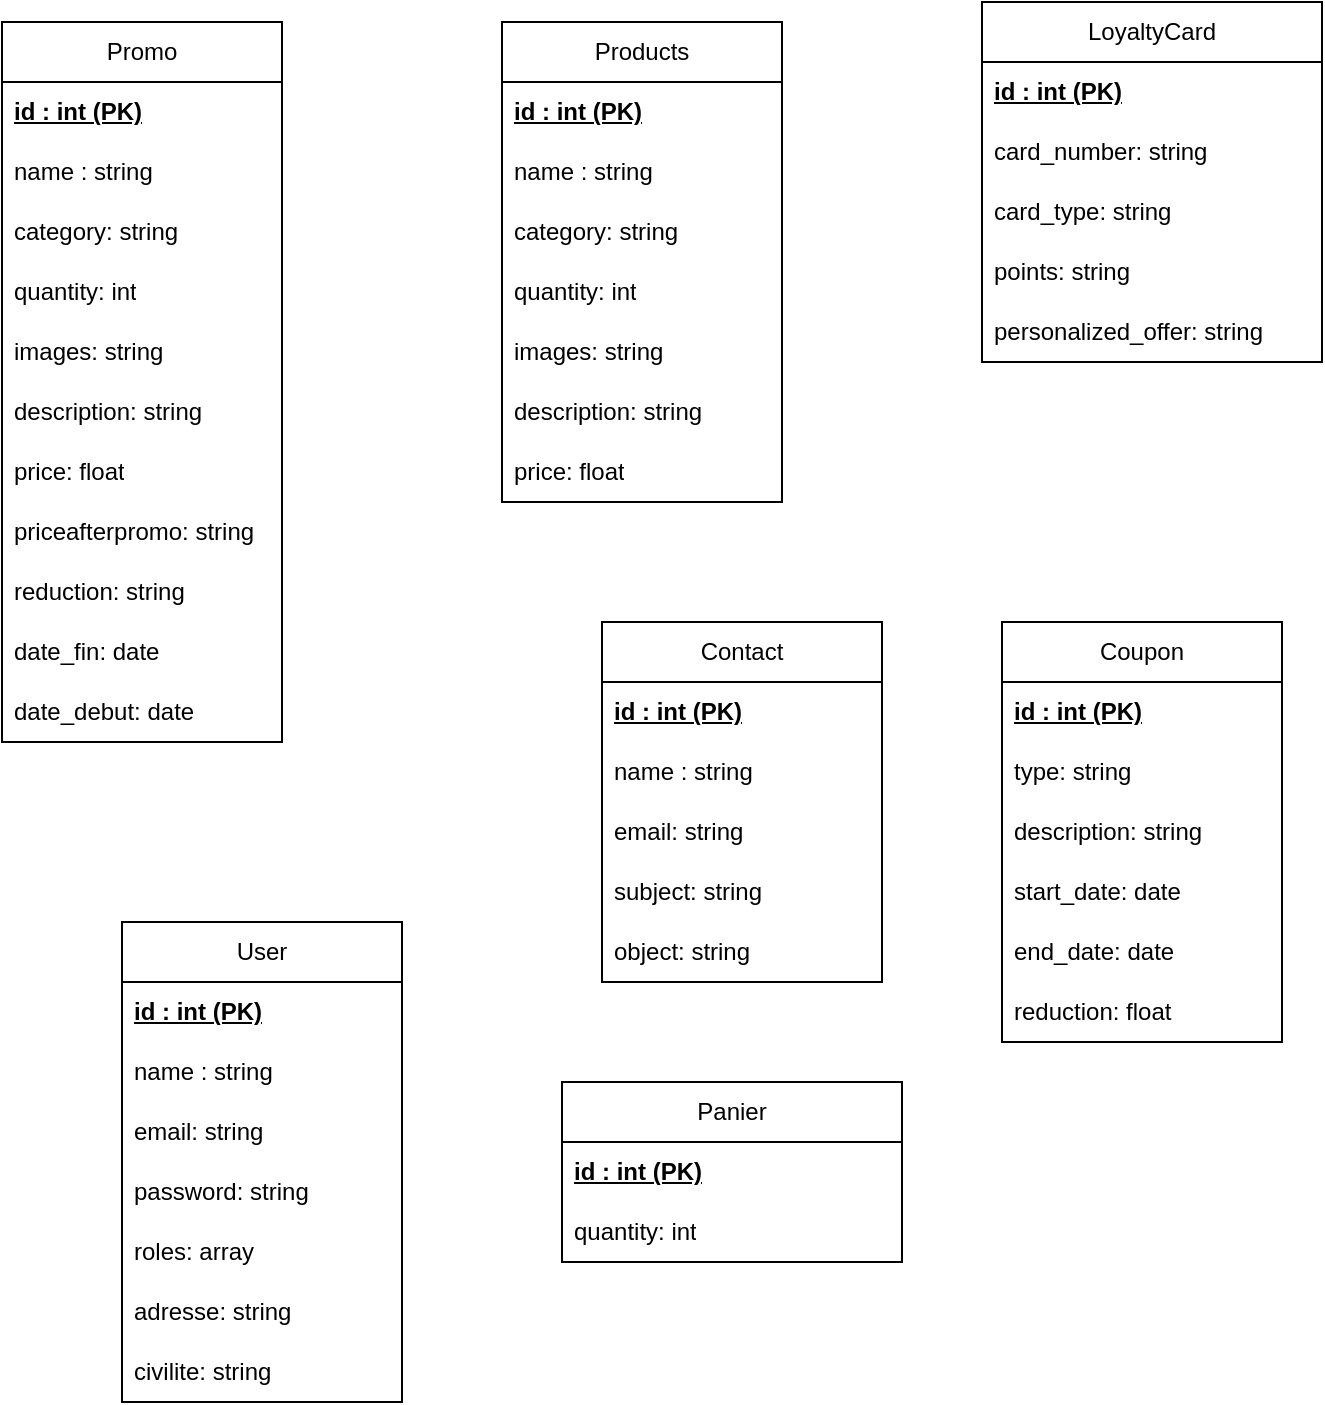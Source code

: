 <mxfile version="24.0.4" type="device">
  <diagram id="C5RBs43oDa-KdzZeNtuy" name="Page-1">
    <mxGraphModel dx="915" dy="857" grid="1" gridSize="10" guides="1" tooltips="1" connect="1" arrows="1" fold="1" page="1" pageScale="1" pageWidth="827" pageHeight="1169" math="0" shadow="0">
      <root>
        <mxCell id="WIyWlLk6GJQsqaUBKTNV-0" />
        <mxCell id="WIyWlLk6GJQsqaUBKTNV-1" parent="WIyWlLk6GJQsqaUBKTNV-0" />
        <mxCell id="gSvjklp8zwgTaSkUwsBI-1" value="Contact" style="swimlane;fontStyle=0;childLayout=stackLayout;horizontal=1;startSize=30;horizontalStack=0;resizeParent=1;resizeParentMax=0;resizeLast=0;collapsible=1;marginBottom=0;whiteSpace=wrap;html=1;" vertex="1" parent="WIyWlLk6GJQsqaUBKTNV-1">
          <mxGeometry x="340" y="470" width="140" height="180" as="geometry" />
        </mxCell>
        <mxCell id="gSvjklp8zwgTaSkUwsBI-2" value="&lt;b&gt;&lt;u&gt;id : int (PK)&lt;/u&gt;&lt;/b&gt;" style="text;strokeColor=none;fillColor=none;align=left;verticalAlign=middle;spacingLeft=4;spacingRight=4;overflow=hidden;points=[[0,0.5],[1,0.5]];portConstraint=eastwest;rotatable=0;whiteSpace=wrap;html=1;" vertex="1" parent="gSvjklp8zwgTaSkUwsBI-1">
          <mxGeometry y="30" width="140" height="30" as="geometry" />
        </mxCell>
        <mxCell id="gSvjklp8zwgTaSkUwsBI-3" value="name : string" style="text;strokeColor=none;fillColor=none;align=left;verticalAlign=middle;spacingLeft=4;spacingRight=4;overflow=hidden;points=[[0,0.5],[1,0.5]];portConstraint=eastwest;rotatable=0;whiteSpace=wrap;html=1;" vertex="1" parent="gSvjklp8zwgTaSkUwsBI-1">
          <mxGeometry y="60" width="140" height="30" as="geometry" />
        </mxCell>
        <mxCell id="gSvjklp8zwgTaSkUwsBI-4" value="email: string" style="text;strokeColor=none;fillColor=none;align=left;verticalAlign=middle;spacingLeft=4;spacingRight=4;overflow=hidden;points=[[0,0.5],[1,0.5]];portConstraint=eastwest;rotatable=0;whiteSpace=wrap;html=1;" vertex="1" parent="gSvjklp8zwgTaSkUwsBI-1">
          <mxGeometry y="90" width="140" height="30" as="geometry" />
        </mxCell>
        <mxCell id="gSvjklp8zwgTaSkUwsBI-5" value="subject: string" style="text;strokeColor=none;fillColor=none;align=left;verticalAlign=middle;spacingLeft=4;spacingRight=4;overflow=hidden;points=[[0,0.5],[1,0.5]];portConstraint=eastwest;rotatable=0;whiteSpace=wrap;html=1;" vertex="1" parent="gSvjklp8zwgTaSkUwsBI-1">
          <mxGeometry y="120" width="140" height="30" as="geometry" />
        </mxCell>
        <mxCell id="gSvjklp8zwgTaSkUwsBI-6" value="object: string" style="text;strokeColor=none;fillColor=none;align=left;verticalAlign=middle;spacingLeft=4;spacingRight=4;overflow=hidden;points=[[0,0.5],[1,0.5]];portConstraint=eastwest;rotatable=0;whiteSpace=wrap;html=1;" vertex="1" parent="gSvjklp8zwgTaSkUwsBI-1">
          <mxGeometry y="150" width="140" height="30" as="geometry" />
        </mxCell>
        <mxCell id="gSvjklp8zwgTaSkUwsBI-10" value="Coupon" style="swimlane;fontStyle=0;childLayout=stackLayout;horizontal=1;startSize=30;horizontalStack=0;resizeParent=1;resizeParentMax=0;resizeLast=0;collapsible=1;marginBottom=0;whiteSpace=wrap;html=1;" vertex="1" parent="WIyWlLk6GJQsqaUBKTNV-1">
          <mxGeometry x="540" y="470" width="140" height="210" as="geometry" />
        </mxCell>
        <mxCell id="gSvjklp8zwgTaSkUwsBI-11" value="&lt;b&gt;&lt;u&gt;id : int (PK)&lt;/u&gt;&lt;/b&gt;" style="text;strokeColor=none;fillColor=none;align=left;verticalAlign=middle;spacingLeft=4;spacingRight=4;overflow=hidden;points=[[0,0.5],[1,0.5]];portConstraint=eastwest;rotatable=0;whiteSpace=wrap;html=1;" vertex="1" parent="gSvjklp8zwgTaSkUwsBI-10">
          <mxGeometry y="30" width="140" height="30" as="geometry" />
        </mxCell>
        <mxCell id="gSvjklp8zwgTaSkUwsBI-12" value="type: string" style="text;strokeColor=none;fillColor=none;align=left;verticalAlign=middle;spacingLeft=4;spacingRight=4;overflow=hidden;points=[[0,0.5],[1,0.5]];portConstraint=eastwest;rotatable=0;whiteSpace=wrap;html=1;" vertex="1" parent="gSvjklp8zwgTaSkUwsBI-10">
          <mxGeometry y="60" width="140" height="30" as="geometry" />
        </mxCell>
        <mxCell id="gSvjklp8zwgTaSkUwsBI-13" value="description: string" style="text;strokeColor=none;fillColor=none;align=left;verticalAlign=middle;spacingLeft=4;spacingRight=4;overflow=hidden;points=[[0,0.5],[1,0.5]];portConstraint=eastwest;rotatable=0;whiteSpace=wrap;html=1;" vertex="1" parent="gSvjklp8zwgTaSkUwsBI-10">
          <mxGeometry y="90" width="140" height="30" as="geometry" />
        </mxCell>
        <mxCell id="gSvjklp8zwgTaSkUwsBI-14" value="start_date: date" style="text;strokeColor=none;fillColor=none;align=left;verticalAlign=middle;spacingLeft=4;spacingRight=4;overflow=hidden;points=[[0,0.5],[1,0.5]];portConstraint=eastwest;rotatable=0;whiteSpace=wrap;html=1;" vertex="1" parent="gSvjklp8zwgTaSkUwsBI-10">
          <mxGeometry y="120" width="140" height="30" as="geometry" />
        </mxCell>
        <mxCell id="gSvjklp8zwgTaSkUwsBI-15" value="end_date: date" style="text;strokeColor=none;fillColor=none;align=left;verticalAlign=middle;spacingLeft=4;spacingRight=4;overflow=hidden;points=[[0,0.5],[1,0.5]];portConstraint=eastwest;rotatable=0;whiteSpace=wrap;html=1;" vertex="1" parent="gSvjklp8zwgTaSkUwsBI-10">
          <mxGeometry y="150" width="140" height="30" as="geometry" />
        </mxCell>
        <mxCell id="gSvjklp8zwgTaSkUwsBI-16" value="reduction: float" style="text;strokeColor=none;fillColor=none;align=left;verticalAlign=middle;spacingLeft=4;spacingRight=4;overflow=hidden;points=[[0,0.5],[1,0.5]];portConstraint=eastwest;rotatable=0;whiteSpace=wrap;html=1;" vertex="1" parent="gSvjklp8zwgTaSkUwsBI-10">
          <mxGeometry y="180" width="140" height="30" as="geometry" />
        </mxCell>
        <mxCell id="gSvjklp8zwgTaSkUwsBI-17" value="LoyaltyCard" style="swimlane;fontStyle=0;childLayout=stackLayout;horizontal=1;startSize=30;horizontalStack=0;resizeParent=1;resizeParentMax=0;resizeLast=0;collapsible=1;marginBottom=0;whiteSpace=wrap;html=1;" vertex="1" parent="WIyWlLk6GJQsqaUBKTNV-1">
          <mxGeometry x="530" y="160" width="170" height="180" as="geometry" />
        </mxCell>
        <mxCell id="gSvjklp8zwgTaSkUwsBI-18" value="&lt;b&gt;&lt;u&gt;id : int (PK)&lt;/u&gt;&lt;/b&gt;" style="text;strokeColor=none;fillColor=none;align=left;verticalAlign=middle;spacingLeft=4;spacingRight=4;overflow=hidden;points=[[0,0.5],[1,0.5]];portConstraint=eastwest;rotatable=0;whiteSpace=wrap;html=1;" vertex="1" parent="gSvjklp8zwgTaSkUwsBI-17">
          <mxGeometry y="30" width="170" height="30" as="geometry" />
        </mxCell>
        <mxCell id="gSvjklp8zwgTaSkUwsBI-19" value="card_number: string" style="text;strokeColor=none;fillColor=none;align=left;verticalAlign=middle;spacingLeft=4;spacingRight=4;overflow=hidden;points=[[0,0.5],[1,0.5]];portConstraint=eastwest;rotatable=0;whiteSpace=wrap;html=1;" vertex="1" parent="gSvjklp8zwgTaSkUwsBI-17">
          <mxGeometry y="60" width="170" height="30" as="geometry" />
        </mxCell>
        <mxCell id="gSvjklp8zwgTaSkUwsBI-20" value="card_type: string" style="text;strokeColor=none;fillColor=none;align=left;verticalAlign=middle;spacingLeft=4;spacingRight=4;overflow=hidden;points=[[0,0.5],[1,0.5]];portConstraint=eastwest;rotatable=0;whiteSpace=wrap;html=1;" vertex="1" parent="gSvjklp8zwgTaSkUwsBI-17">
          <mxGeometry y="90" width="170" height="30" as="geometry" />
        </mxCell>
        <mxCell id="gSvjklp8zwgTaSkUwsBI-21" value="points: string" style="text;strokeColor=none;fillColor=none;align=left;verticalAlign=middle;spacingLeft=4;spacingRight=4;overflow=hidden;points=[[0,0.5],[1,0.5]];portConstraint=eastwest;rotatable=0;whiteSpace=wrap;html=1;" vertex="1" parent="gSvjklp8zwgTaSkUwsBI-17">
          <mxGeometry y="120" width="170" height="30" as="geometry" />
        </mxCell>
        <mxCell id="gSvjklp8zwgTaSkUwsBI-22" value="personalized_offer: string" style="text;strokeColor=none;fillColor=none;align=left;verticalAlign=middle;spacingLeft=4;spacingRight=4;overflow=hidden;points=[[0,0.5],[1,0.5]];portConstraint=eastwest;rotatable=0;whiteSpace=wrap;html=1;" vertex="1" parent="gSvjklp8zwgTaSkUwsBI-17">
          <mxGeometry y="150" width="170" height="30" as="geometry" />
        </mxCell>
        <mxCell id="gSvjklp8zwgTaSkUwsBI-24" value="Products" style="swimlane;fontStyle=0;childLayout=stackLayout;horizontal=1;startSize=30;horizontalStack=0;resizeParent=1;resizeParentMax=0;resizeLast=0;collapsible=1;marginBottom=0;whiteSpace=wrap;html=1;" vertex="1" parent="WIyWlLk6GJQsqaUBKTNV-1">
          <mxGeometry x="290" y="170" width="140" height="240" as="geometry" />
        </mxCell>
        <mxCell id="gSvjklp8zwgTaSkUwsBI-25" value="&lt;b&gt;&lt;u&gt;id : int (PK)&lt;/u&gt;&lt;/b&gt;" style="text;strokeColor=none;fillColor=none;align=left;verticalAlign=middle;spacingLeft=4;spacingRight=4;overflow=hidden;points=[[0,0.5],[1,0.5]];portConstraint=eastwest;rotatable=0;whiteSpace=wrap;html=1;" vertex="1" parent="gSvjklp8zwgTaSkUwsBI-24">
          <mxGeometry y="30" width="140" height="30" as="geometry" />
        </mxCell>
        <mxCell id="gSvjklp8zwgTaSkUwsBI-26" value="name : string" style="text;strokeColor=none;fillColor=none;align=left;verticalAlign=middle;spacingLeft=4;spacingRight=4;overflow=hidden;points=[[0,0.5],[1,0.5]];portConstraint=eastwest;rotatable=0;whiteSpace=wrap;html=1;" vertex="1" parent="gSvjklp8zwgTaSkUwsBI-24">
          <mxGeometry y="60" width="140" height="30" as="geometry" />
        </mxCell>
        <mxCell id="gSvjklp8zwgTaSkUwsBI-27" value="category: string" style="text;strokeColor=none;fillColor=none;align=left;verticalAlign=middle;spacingLeft=4;spacingRight=4;overflow=hidden;points=[[0,0.5],[1,0.5]];portConstraint=eastwest;rotatable=0;whiteSpace=wrap;html=1;" vertex="1" parent="gSvjklp8zwgTaSkUwsBI-24">
          <mxGeometry y="90" width="140" height="30" as="geometry" />
        </mxCell>
        <mxCell id="gSvjklp8zwgTaSkUwsBI-28" value="quantity: int" style="text;strokeColor=none;fillColor=none;align=left;verticalAlign=middle;spacingLeft=4;spacingRight=4;overflow=hidden;points=[[0,0.5],[1,0.5]];portConstraint=eastwest;rotatable=0;whiteSpace=wrap;html=1;" vertex="1" parent="gSvjklp8zwgTaSkUwsBI-24">
          <mxGeometry y="120" width="140" height="30" as="geometry" />
        </mxCell>
        <mxCell id="gSvjklp8zwgTaSkUwsBI-29" value="images: string" style="text;strokeColor=none;fillColor=none;align=left;verticalAlign=middle;spacingLeft=4;spacingRight=4;overflow=hidden;points=[[0,0.5],[1,0.5]];portConstraint=eastwest;rotatable=0;whiteSpace=wrap;html=1;" vertex="1" parent="gSvjklp8zwgTaSkUwsBI-24">
          <mxGeometry y="150" width="140" height="30" as="geometry" />
        </mxCell>
        <mxCell id="gSvjklp8zwgTaSkUwsBI-30" value="description: string" style="text;strokeColor=none;fillColor=none;align=left;verticalAlign=middle;spacingLeft=4;spacingRight=4;overflow=hidden;points=[[0,0.5],[1,0.5]];portConstraint=eastwest;rotatable=0;whiteSpace=wrap;html=1;" vertex="1" parent="gSvjklp8zwgTaSkUwsBI-24">
          <mxGeometry y="180" width="140" height="30" as="geometry" />
        </mxCell>
        <mxCell id="gSvjklp8zwgTaSkUwsBI-31" value="price: float" style="text;strokeColor=none;fillColor=none;align=left;verticalAlign=middle;spacingLeft=4;spacingRight=4;overflow=hidden;points=[[0,0.5],[1,0.5]];portConstraint=eastwest;rotatable=0;whiteSpace=wrap;html=1;" vertex="1" parent="gSvjklp8zwgTaSkUwsBI-24">
          <mxGeometry y="210" width="140" height="30" as="geometry" />
        </mxCell>
        <mxCell id="gSvjklp8zwgTaSkUwsBI-32" value="Promo" style="swimlane;fontStyle=0;childLayout=stackLayout;horizontal=1;startSize=30;horizontalStack=0;resizeParent=1;resizeParentMax=0;resizeLast=0;collapsible=1;marginBottom=0;whiteSpace=wrap;html=1;" vertex="1" parent="WIyWlLk6GJQsqaUBKTNV-1">
          <mxGeometry x="40" y="170" width="140" height="360" as="geometry" />
        </mxCell>
        <mxCell id="gSvjklp8zwgTaSkUwsBI-33" value="&lt;b&gt;&lt;u&gt;id : int (PK)&lt;/u&gt;&lt;/b&gt;" style="text;strokeColor=none;fillColor=none;align=left;verticalAlign=middle;spacingLeft=4;spacingRight=4;overflow=hidden;points=[[0,0.5],[1,0.5]];portConstraint=eastwest;rotatable=0;whiteSpace=wrap;html=1;" vertex="1" parent="gSvjklp8zwgTaSkUwsBI-32">
          <mxGeometry y="30" width="140" height="30" as="geometry" />
        </mxCell>
        <mxCell id="gSvjklp8zwgTaSkUwsBI-34" value="name : string" style="text;strokeColor=none;fillColor=none;align=left;verticalAlign=middle;spacingLeft=4;spacingRight=4;overflow=hidden;points=[[0,0.5],[1,0.5]];portConstraint=eastwest;rotatable=0;whiteSpace=wrap;html=1;" vertex="1" parent="gSvjklp8zwgTaSkUwsBI-32">
          <mxGeometry y="60" width="140" height="30" as="geometry" />
        </mxCell>
        <mxCell id="gSvjklp8zwgTaSkUwsBI-35" value="category: string" style="text;strokeColor=none;fillColor=none;align=left;verticalAlign=middle;spacingLeft=4;spacingRight=4;overflow=hidden;points=[[0,0.5],[1,0.5]];portConstraint=eastwest;rotatable=0;whiteSpace=wrap;html=1;" vertex="1" parent="gSvjklp8zwgTaSkUwsBI-32">
          <mxGeometry y="90" width="140" height="30" as="geometry" />
        </mxCell>
        <mxCell id="gSvjklp8zwgTaSkUwsBI-36" value="quantity: int" style="text;strokeColor=none;fillColor=none;align=left;verticalAlign=middle;spacingLeft=4;spacingRight=4;overflow=hidden;points=[[0,0.5],[1,0.5]];portConstraint=eastwest;rotatable=0;whiteSpace=wrap;html=1;" vertex="1" parent="gSvjklp8zwgTaSkUwsBI-32">
          <mxGeometry y="120" width="140" height="30" as="geometry" />
        </mxCell>
        <mxCell id="gSvjklp8zwgTaSkUwsBI-37" value="images: string" style="text;strokeColor=none;fillColor=none;align=left;verticalAlign=middle;spacingLeft=4;spacingRight=4;overflow=hidden;points=[[0,0.5],[1,0.5]];portConstraint=eastwest;rotatable=0;whiteSpace=wrap;html=1;" vertex="1" parent="gSvjklp8zwgTaSkUwsBI-32">
          <mxGeometry y="150" width="140" height="30" as="geometry" />
        </mxCell>
        <mxCell id="gSvjklp8zwgTaSkUwsBI-38" value="description: string" style="text;strokeColor=none;fillColor=none;align=left;verticalAlign=middle;spacingLeft=4;spacingRight=4;overflow=hidden;points=[[0,0.5],[1,0.5]];portConstraint=eastwest;rotatable=0;whiteSpace=wrap;html=1;" vertex="1" parent="gSvjklp8zwgTaSkUwsBI-32">
          <mxGeometry y="180" width="140" height="30" as="geometry" />
        </mxCell>
        <mxCell id="gSvjklp8zwgTaSkUwsBI-39" value="price: float" style="text;strokeColor=none;fillColor=none;align=left;verticalAlign=middle;spacingLeft=4;spacingRight=4;overflow=hidden;points=[[0,0.5],[1,0.5]];portConstraint=eastwest;rotatable=0;whiteSpace=wrap;html=1;" vertex="1" parent="gSvjklp8zwgTaSkUwsBI-32">
          <mxGeometry y="210" width="140" height="30" as="geometry" />
        </mxCell>
        <mxCell id="gSvjklp8zwgTaSkUwsBI-40" value="priceafterpromo: string" style="text;strokeColor=none;fillColor=none;align=left;verticalAlign=middle;spacingLeft=4;spacingRight=4;overflow=hidden;points=[[0,0.5],[1,0.5]];portConstraint=eastwest;rotatable=0;whiteSpace=wrap;html=1;" vertex="1" parent="gSvjklp8zwgTaSkUwsBI-32">
          <mxGeometry y="240" width="140" height="30" as="geometry" />
        </mxCell>
        <mxCell id="gSvjklp8zwgTaSkUwsBI-41" value="reduction: string" style="text;strokeColor=none;fillColor=none;align=left;verticalAlign=middle;spacingLeft=4;spacingRight=4;overflow=hidden;points=[[0,0.5],[1,0.5]];portConstraint=eastwest;rotatable=0;whiteSpace=wrap;html=1;" vertex="1" parent="gSvjklp8zwgTaSkUwsBI-32">
          <mxGeometry y="270" width="140" height="30" as="geometry" />
        </mxCell>
        <mxCell id="gSvjklp8zwgTaSkUwsBI-42" value="date_fin: date" style="text;strokeColor=none;fillColor=none;align=left;verticalAlign=middle;spacingLeft=4;spacingRight=4;overflow=hidden;points=[[0,0.5],[1,0.5]];portConstraint=eastwest;rotatable=0;whiteSpace=wrap;html=1;" vertex="1" parent="gSvjklp8zwgTaSkUwsBI-32">
          <mxGeometry y="300" width="140" height="30" as="geometry" />
        </mxCell>
        <mxCell id="gSvjklp8zwgTaSkUwsBI-43" value="date_debut: date" style="text;strokeColor=none;fillColor=none;align=left;verticalAlign=middle;spacingLeft=4;spacingRight=4;overflow=hidden;points=[[0,0.5],[1,0.5]];portConstraint=eastwest;rotatable=0;whiteSpace=wrap;html=1;" vertex="1" parent="gSvjklp8zwgTaSkUwsBI-32">
          <mxGeometry y="330" width="140" height="30" as="geometry" />
        </mxCell>
        <mxCell id="gSvjklp8zwgTaSkUwsBI-44" value="User" style="swimlane;fontStyle=0;childLayout=stackLayout;horizontal=1;startSize=30;horizontalStack=0;resizeParent=1;resizeParentMax=0;resizeLast=0;collapsible=1;marginBottom=0;whiteSpace=wrap;html=1;" vertex="1" parent="WIyWlLk6GJQsqaUBKTNV-1">
          <mxGeometry x="100" y="620" width="140" height="240" as="geometry" />
        </mxCell>
        <mxCell id="gSvjklp8zwgTaSkUwsBI-45" value="&lt;b&gt;&lt;u&gt;id : int (PK)&lt;/u&gt;&lt;/b&gt;" style="text;strokeColor=none;fillColor=none;align=left;verticalAlign=middle;spacingLeft=4;spacingRight=4;overflow=hidden;points=[[0,0.5],[1,0.5]];portConstraint=eastwest;rotatable=0;whiteSpace=wrap;html=1;" vertex="1" parent="gSvjklp8zwgTaSkUwsBI-44">
          <mxGeometry y="30" width="140" height="30" as="geometry" />
        </mxCell>
        <mxCell id="gSvjklp8zwgTaSkUwsBI-46" value="name : string" style="text;strokeColor=none;fillColor=none;align=left;verticalAlign=middle;spacingLeft=4;spacingRight=4;overflow=hidden;points=[[0,0.5],[1,0.5]];portConstraint=eastwest;rotatable=0;whiteSpace=wrap;html=1;" vertex="1" parent="gSvjklp8zwgTaSkUwsBI-44">
          <mxGeometry y="60" width="140" height="30" as="geometry" />
        </mxCell>
        <mxCell id="gSvjklp8zwgTaSkUwsBI-47" value="email: string" style="text;strokeColor=none;fillColor=none;align=left;verticalAlign=middle;spacingLeft=4;spacingRight=4;overflow=hidden;points=[[0,0.5],[1,0.5]];portConstraint=eastwest;rotatable=0;whiteSpace=wrap;html=1;" vertex="1" parent="gSvjklp8zwgTaSkUwsBI-44">
          <mxGeometry y="90" width="140" height="30" as="geometry" />
        </mxCell>
        <mxCell id="gSvjklp8zwgTaSkUwsBI-48" value="password: string" style="text;strokeColor=none;fillColor=none;align=left;verticalAlign=middle;spacingLeft=4;spacingRight=4;overflow=hidden;points=[[0,0.5],[1,0.5]];portConstraint=eastwest;rotatable=0;whiteSpace=wrap;html=1;" vertex="1" parent="gSvjklp8zwgTaSkUwsBI-44">
          <mxGeometry y="120" width="140" height="30" as="geometry" />
        </mxCell>
        <mxCell id="gSvjklp8zwgTaSkUwsBI-49" value="roles: array" style="text;strokeColor=none;fillColor=none;align=left;verticalAlign=middle;spacingLeft=4;spacingRight=4;overflow=hidden;points=[[0,0.5],[1,0.5]];portConstraint=eastwest;rotatable=0;whiteSpace=wrap;html=1;" vertex="1" parent="gSvjklp8zwgTaSkUwsBI-44">
          <mxGeometry y="150" width="140" height="30" as="geometry" />
        </mxCell>
        <mxCell id="gSvjklp8zwgTaSkUwsBI-50" value="adresse: string" style="text;strokeColor=none;fillColor=none;align=left;verticalAlign=middle;spacingLeft=4;spacingRight=4;overflow=hidden;points=[[0,0.5],[1,0.5]];portConstraint=eastwest;rotatable=0;whiteSpace=wrap;html=1;" vertex="1" parent="gSvjklp8zwgTaSkUwsBI-44">
          <mxGeometry y="180" width="140" height="30" as="geometry" />
        </mxCell>
        <mxCell id="gSvjklp8zwgTaSkUwsBI-51" value="civilite: string" style="text;strokeColor=none;fillColor=none;align=left;verticalAlign=middle;spacingLeft=4;spacingRight=4;overflow=hidden;points=[[0,0.5],[1,0.5]];portConstraint=eastwest;rotatable=0;whiteSpace=wrap;html=1;" vertex="1" parent="gSvjklp8zwgTaSkUwsBI-44">
          <mxGeometry y="210" width="140" height="30" as="geometry" />
        </mxCell>
        <mxCell id="gSvjklp8zwgTaSkUwsBI-56" value="Panier" style="swimlane;fontStyle=0;childLayout=stackLayout;horizontal=1;startSize=30;horizontalStack=0;resizeParent=1;resizeParentMax=0;resizeLast=0;collapsible=1;marginBottom=0;whiteSpace=wrap;html=1;" vertex="1" parent="WIyWlLk6GJQsqaUBKTNV-1">
          <mxGeometry x="320" y="700" width="170" height="90" as="geometry" />
        </mxCell>
        <mxCell id="gSvjklp8zwgTaSkUwsBI-57" value="&lt;b&gt;&lt;u&gt;id : int (PK)&lt;/u&gt;&lt;/b&gt;" style="text;strokeColor=none;fillColor=none;align=left;verticalAlign=middle;spacingLeft=4;spacingRight=4;overflow=hidden;points=[[0,0.5],[1,0.5]];portConstraint=eastwest;rotatable=0;whiteSpace=wrap;html=1;" vertex="1" parent="gSvjklp8zwgTaSkUwsBI-56">
          <mxGeometry y="30" width="170" height="30" as="geometry" />
        </mxCell>
        <mxCell id="gSvjklp8zwgTaSkUwsBI-58" value="quantity: int" style="text;strokeColor=none;fillColor=none;align=left;verticalAlign=middle;spacingLeft=4;spacingRight=4;overflow=hidden;points=[[0,0.5],[1,0.5]];portConstraint=eastwest;rotatable=0;whiteSpace=wrap;html=1;" vertex="1" parent="gSvjklp8zwgTaSkUwsBI-56">
          <mxGeometry y="60" width="170" height="30" as="geometry" />
        </mxCell>
      </root>
    </mxGraphModel>
  </diagram>
</mxfile>
